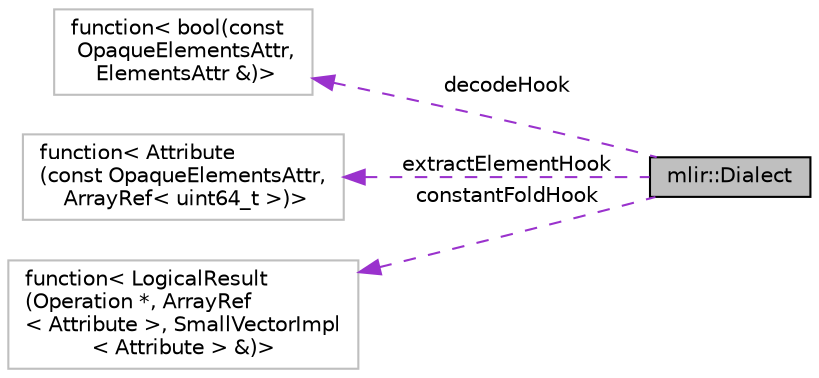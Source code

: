 digraph "mlir::Dialect"
{
  bgcolor="transparent";
  edge [fontname="Helvetica",fontsize="10",labelfontname="Helvetica",labelfontsize="10"];
  node [fontname="Helvetica",fontsize="10",shape=record];
  rankdir="LR";
  Node14 [label="mlir::Dialect",height=0.2,width=0.4,color="black", fillcolor="grey75", style="filled", fontcolor="black"];
  Node15 -> Node14 [dir="back",color="darkorchid3",fontsize="10",style="dashed",label=" decodeHook" ,fontname="Helvetica"];
  Node15 [label="function\< bool(const\l OpaqueElementsAttr,\l ElementsAttr &)\>",height=0.2,width=0.4,color="grey75"];
  Node16 -> Node14 [dir="back",color="darkorchid3",fontsize="10",style="dashed",label=" extractElementHook" ,fontname="Helvetica"];
  Node16 [label="function\< Attribute\l(const OpaqueElementsAttr,\l ArrayRef\< uint64_t \>)\>",height=0.2,width=0.4,color="grey75"];
  Node17 -> Node14 [dir="back",color="darkorchid3",fontsize="10",style="dashed",label=" constantFoldHook" ,fontname="Helvetica"];
  Node17 [label="function\< LogicalResult\l(Operation *, ArrayRef\l\< Attribute \>, SmallVectorImpl\l\< Attribute \> &)\>",height=0.2,width=0.4,color="grey75"];
}
